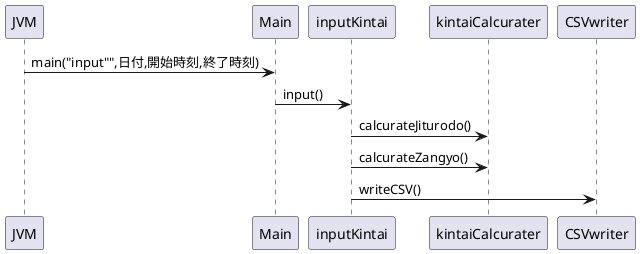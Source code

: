 @startuml
JVM->Main:main("input"",日付,開始時刻,終了時刻)
'入力チェック :UI
'開始時刻、終了時刻の取得 :UI
'実労働時間の計算（開始〜終了までの時間-休憩時間）:domain
'   休憩時間に労働時間が重ねっている時間帯だけが引き算される
'残業時間の計算:domain
'CSVファイルへの書き出し:infra

Main->inputKintai:input()
inputKintai->kintaiCalcurater:calcurateJiturodo()
inputKintai->kintaiCalcurater:calcurateZangyo()
inputKintai->CSVwriter:writeCSV()
@enduml